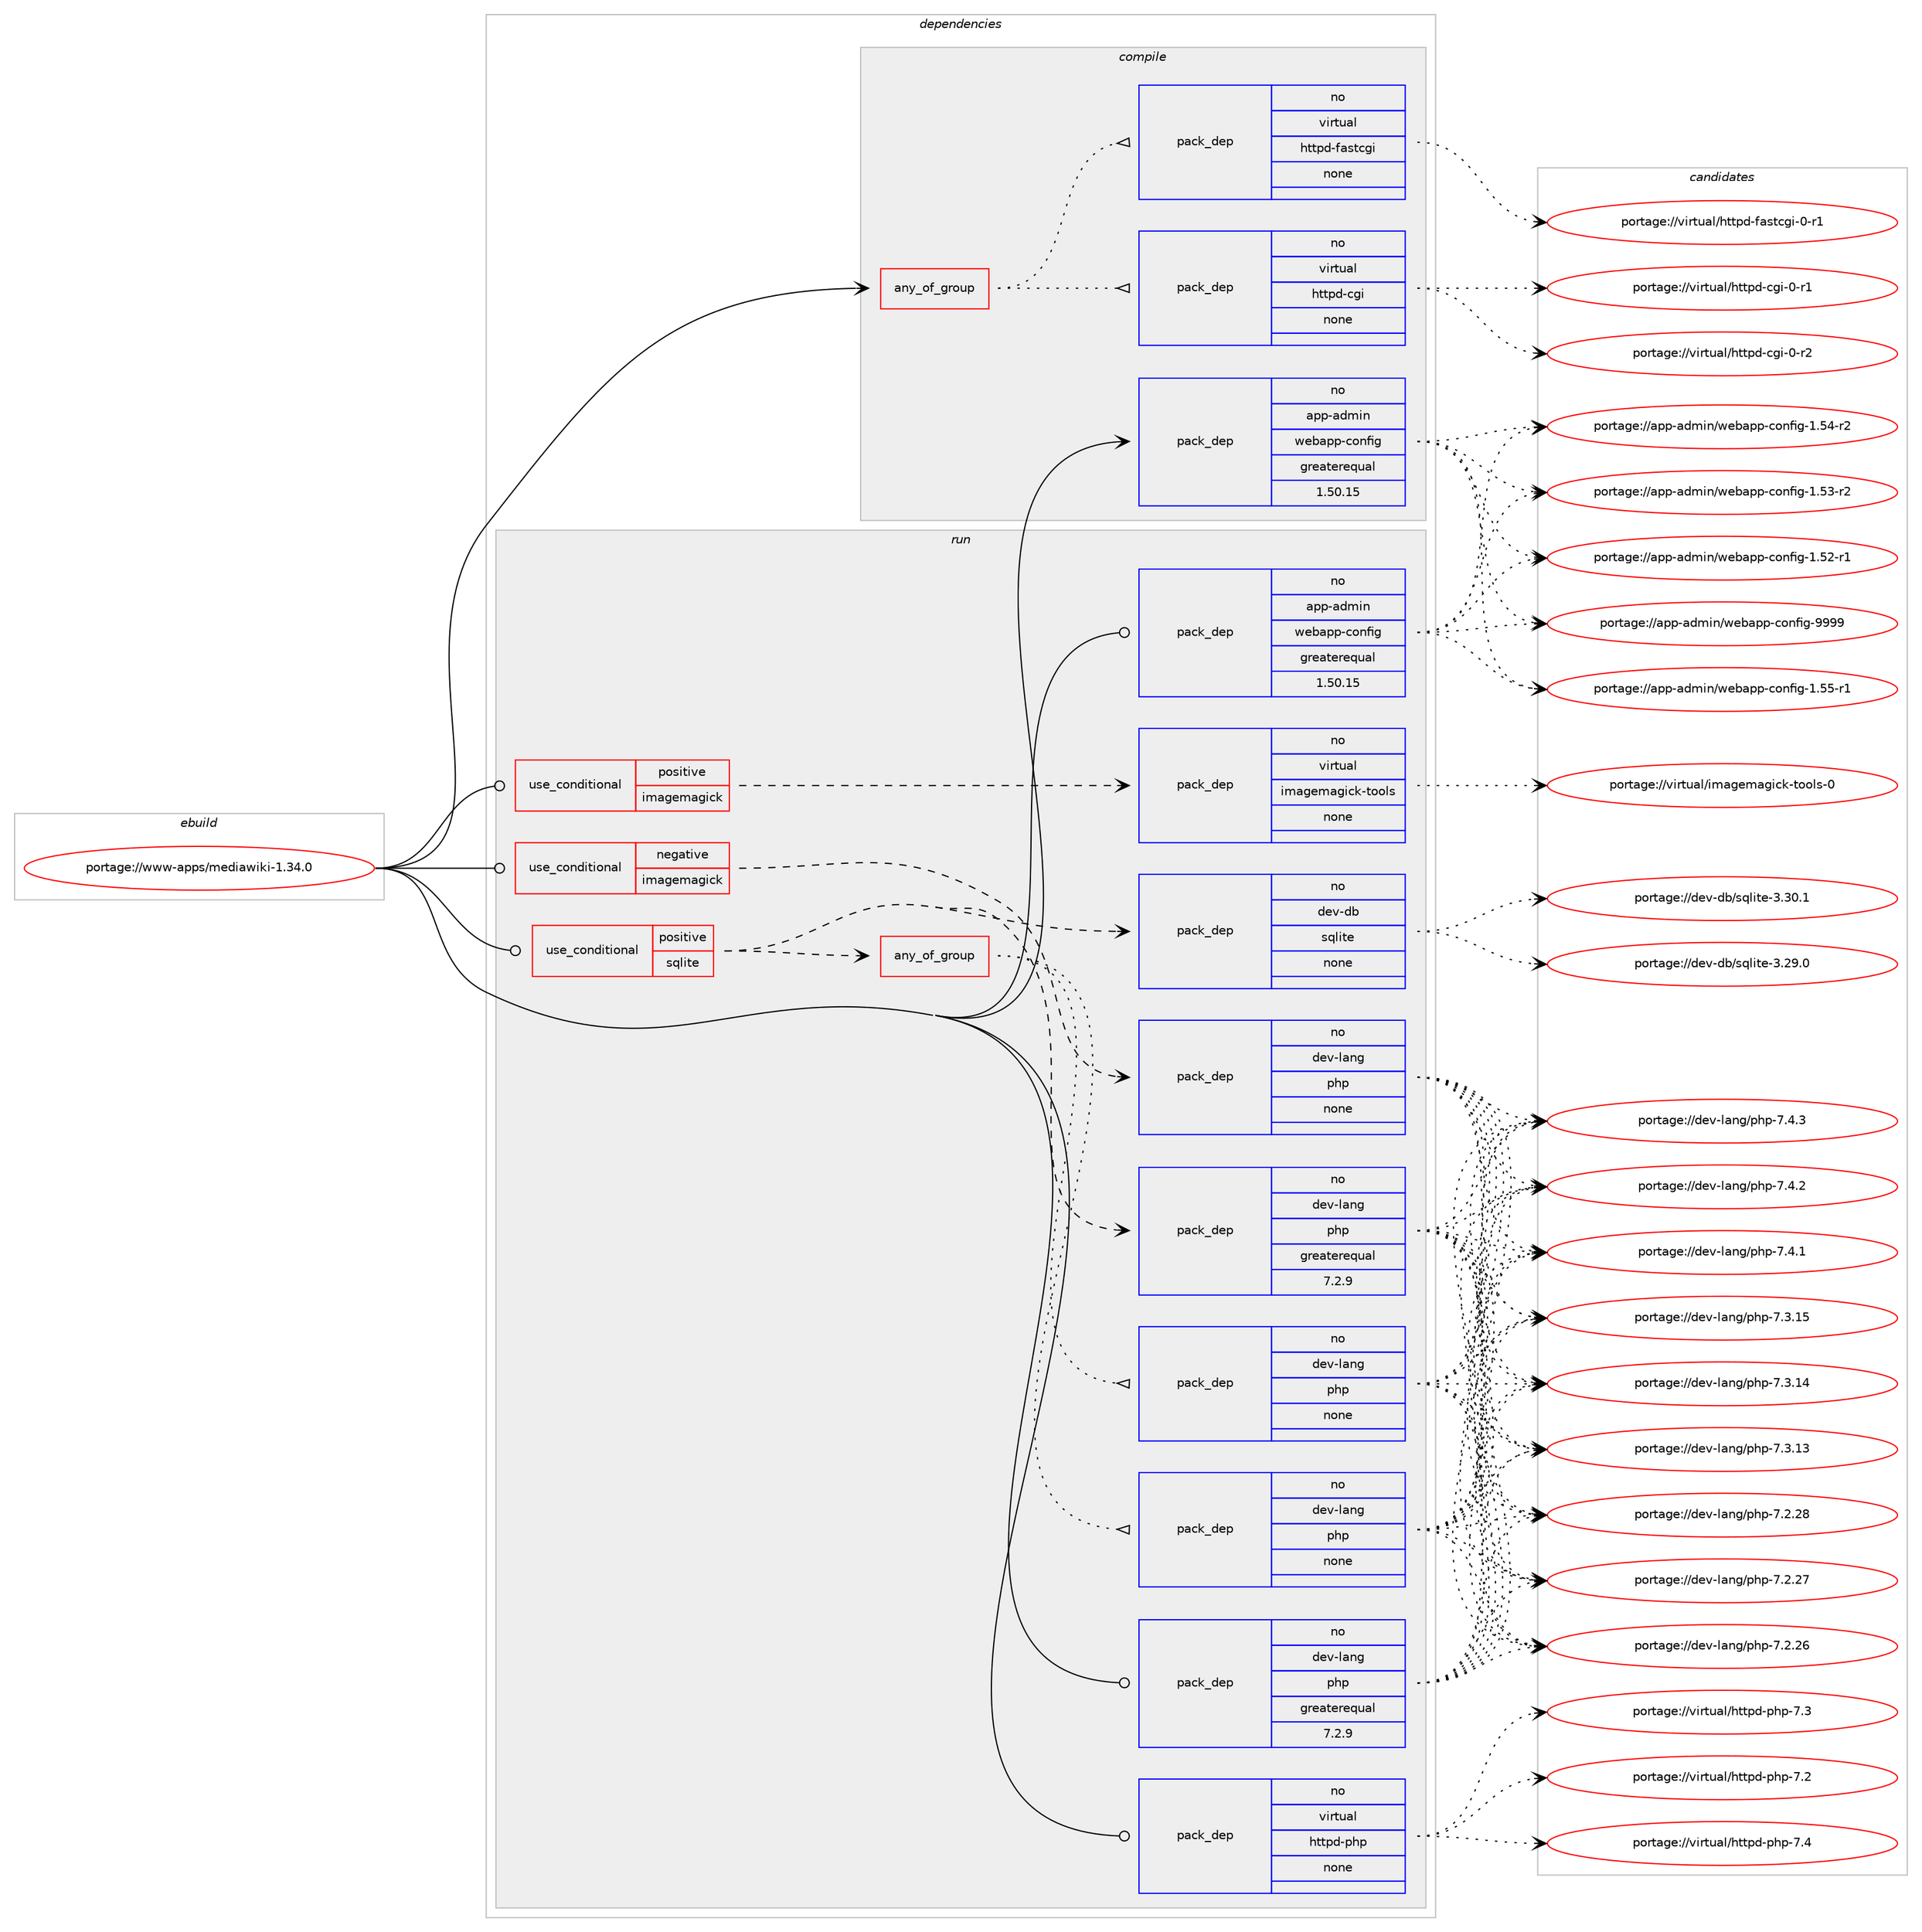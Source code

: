 digraph prolog {

# *************
# Graph options
# *************

newrank=true;
concentrate=true;
compound=true;
graph [rankdir=LR,fontname=Helvetica,fontsize=10,ranksep=1.5];#, ranksep=2.5, nodesep=0.2];
edge  [arrowhead=vee];
node  [fontname=Helvetica,fontsize=10];

# **********
# The ebuild
# **********

subgraph cluster_leftcol {
color=gray;
rank=same;
label=<<i>ebuild</i>>;
id [label="portage://www-apps/mediawiki-1.34.0", color=red, width=4, href="../www-apps/mediawiki-1.34.0.svg"];
}

# ****************
# The dependencies
# ****************

subgraph cluster_midcol {
color=gray;
label=<<i>dependencies</i>>;
subgraph cluster_compile {
fillcolor="#eeeeee";
style=filled;
label=<<i>compile</i>>;
subgraph any425 {
dependency24444 [label=<<TABLE BORDER="0" CELLBORDER="1" CELLSPACING="0" CELLPADDING="4"><TR><TD CELLPADDING="10">any_of_group</TD></TR></TABLE>>, shape=none, color=red];subgraph pack19966 {
dependency24445 [label=<<TABLE BORDER="0" CELLBORDER="1" CELLSPACING="0" CELLPADDING="4" WIDTH="220"><TR><TD ROWSPAN="6" CELLPADDING="30">pack_dep</TD></TR><TR><TD WIDTH="110">no</TD></TR><TR><TD>virtual</TD></TR><TR><TD>httpd-cgi</TD></TR><TR><TD>none</TD></TR><TR><TD></TD></TR></TABLE>>, shape=none, color=blue];
}
dependency24444:e -> dependency24445:w [weight=20,style="dotted",arrowhead="oinv"];
subgraph pack19967 {
dependency24446 [label=<<TABLE BORDER="0" CELLBORDER="1" CELLSPACING="0" CELLPADDING="4" WIDTH="220"><TR><TD ROWSPAN="6" CELLPADDING="30">pack_dep</TD></TR><TR><TD WIDTH="110">no</TD></TR><TR><TD>virtual</TD></TR><TR><TD>httpd-fastcgi</TD></TR><TR><TD>none</TD></TR><TR><TD></TD></TR></TABLE>>, shape=none, color=blue];
}
dependency24444:e -> dependency24446:w [weight=20,style="dotted",arrowhead="oinv"];
}
id:e -> dependency24444:w [weight=20,style="solid",arrowhead="vee"];
subgraph pack19968 {
dependency24447 [label=<<TABLE BORDER="0" CELLBORDER="1" CELLSPACING="0" CELLPADDING="4" WIDTH="220"><TR><TD ROWSPAN="6" CELLPADDING="30">pack_dep</TD></TR><TR><TD WIDTH="110">no</TD></TR><TR><TD>app-admin</TD></TR><TR><TD>webapp-config</TD></TR><TR><TD>greaterequal</TD></TR><TR><TD>1.50.15</TD></TR></TABLE>>, shape=none, color=blue];
}
id:e -> dependency24447:w [weight=20,style="solid",arrowhead="vee"];
}
subgraph cluster_compileandrun {
fillcolor="#eeeeee";
style=filled;
label=<<i>compile and run</i>>;
}
subgraph cluster_run {
fillcolor="#eeeeee";
style=filled;
label=<<i>run</i>>;
subgraph cond4036 {
dependency24448 [label=<<TABLE BORDER="0" CELLBORDER="1" CELLSPACING="0" CELLPADDING="4"><TR><TD ROWSPAN="3" CELLPADDING="10">use_conditional</TD></TR><TR><TD>negative</TD></TR><TR><TD>imagemagick</TD></TR></TABLE>>, shape=none, color=red];
subgraph pack19969 {
dependency24449 [label=<<TABLE BORDER="0" CELLBORDER="1" CELLSPACING="0" CELLPADDING="4" WIDTH="220"><TR><TD ROWSPAN="6" CELLPADDING="30">pack_dep</TD></TR><TR><TD WIDTH="110">no</TD></TR><TR><TD>dev-lang</TD></TR><TR><TD>php</TD></TR><TR><TD>none</TD></TR><TR><TD></TD></TR></TABLE>>, shape=none, color=blue];
}
dependency24448:e -> dependency24449:w [weight=20,style="dashed",arrowhead="vee"];
}
id:e -> dependency24448:w [weight=20,style="solid",arrowhead="odot"];
subgraph cond4037 {
dependency24450 [label=<<TABLE BORDER="0" CELLBORDER="1" CELLSPACING="0" CELLPADDING="4"><TR><TD ROWSPAN="3" CELLPADDING="10">use_conditional</TD></TR><TR><TD>positive</TD></TR><TR><TD>imagemagick</TD></TR></TABLE>>, shape=none, color=red];
subgraph pack19970 {
dependency24451 [label=<<TABLE BORDER="0" CELLBORDER="1" CELLSPACING="0" CELLPADDING="4" WIDTH="220"><TR><TD ROWSPAN="6" CELLPADDING="30">pack_dep</TD></TR><TR><TD WIDTH="110">no</TD></TR><TR><TD>virtual</TD></TR><TR><TD>imagemagick-tools</TD></TR><TR><TD>none</TD></TR><TR><TD></TD></TR></TABLE>>, shape=none, color=blue];
}
dependency24450:e -> dependency24451:w [weight=20,style="dashed",arrowhead="vee"];
}
id:e -> dependency24450:w [weight=20,style="solid",arrowhead="odot"];
subgraph cond4038 {
dependency24452 [label=<<TABLE BORDER="0" CELLBORDER="1" CELLSPACING="0" CELLPADDING="4"><TR><TD ROWSPAN="3" CELLPADDING="10">use_conditional</TD></TR><TR><TD>positive</TD></TR><TR><TD>sqlite</TD></TR></TABLE>>, shape=none, color=red];
subgraph pack19971 {
dependency24453 [label=<<TABLE BORDER="0" CELLBORDER="1" CELLSPACING="0" CELLPADDING="4" WIDTH="220"><TR><TD ROWSPAN="6" CELLPADDING="30">pack_dep</TD></TR><TR><TD WIDTH="110">no</TD></TR><TR><TD>dev-db</TD></TR><TR><TD>sqlite</TD></TR><TR><TD>none</TD></TR><TR><TD></TD></TR></TABLE>>, shape=none, color=blue];
}
dependency24452:e -> dependency24453:w [weight=20,style="dashed",arrowhead="vee"];
subgraph pack19972 {
dependency24454 [label=<<TABLE BORDER="0" CELLBORDER="1" CELLSPACING="0" CELLPADDING="4" WIDTH="220"><TR><TD ROWSPAN="6" CELLPADDING="30">pack_dep</TD></TR><TR><TD WIDTH="110">no</TD></TR><TR><TD>dev-lang</TD></TR><TR><TD>php</TD></TR><TR><TD>greaterequal</TD></TR><TR><TD>7.2.9</TD></TR></TABLE>>, shape=none, color=blue];
}
dependency24452:e -> dependency24454:w [weight=20,style="dashed",arrowhead="vee"];
subgraph any426 {
dependency24455 [label=<<TABLE BORDER="0" CELLBORDER="1" CELLSPACING="0" CELLPADDING="4"><TR><TD CELLPADDING="10">any_of_group</TD></TR></TABLE>>, shape=none, color=red];subgraph pack19973 {
dependency24456 [label=<<TABLE BORDER="0" CELLBORDER="1" CELLSPACING="0" CELLPADDING="4" WIDTH="220"><TR><TD ROWSPAN="6" CELLPADDING="30">pack_dep</TD></TR><TR><TD WIDTH="110">no</TD></TR><TR><TD>dev-lang</TD></TR><TR><TD>php</TD></TR><TR><TD>none</TD></TR><TR><TD></TD></TR></TABLE>>, shape=none, color=blue];
}
dependency24455:e -> dependency24456:w [weight=20,style="dotted",arrowhead="oinv"];
subgraph pack19974 {
dependency24457 [label=<<TABLE BORDER="0" CELLBORDER="1" CELLSPACING="0" CELLPADDING="4" WIDTH="220"><TR><TD ROWSPAN="6" CELLPADDING="30">pack_dep</TD></TR><TR><TD WIDTH="110">no</TD></TR><TR><TD>dev-lang</TD></TR><TR><TD>php</TD></TR><TR><TD>none</TD></TR><TR><TD></TD></TR></TABLE>>, shape=none, color=blue];
}
dependency24455:e -> dependency24457:w [weight=20,style="dotted",arrowhead="oinv"];
}
dependency24452:e -> dependency24455:w [weight=20,style="dashed",arrowhead="vee"];
}
id:e -> dependency24452:w [weight=20,style="solid",arrowhead="odot"];
subgraph pack19975 {
dependency24458 [label=<<TABLE BORDER="0" CELLBORDER="1" CELLSPACING="0" CELLPADDING="4" WIDTH="220"><TR><TD ROWSPAN="6" CELLPADDING="30">pack_dep</TD></TR><TR><TD WIDTH="110">no</TD></TR><TR><TD>app-admin</TD></TR><TR><TD>webapp-config</TD></TR><TR><TD>greaterequal</TD></TR><TR><TD>1.50.15</TD></TR></TABLE>>, shape=none, color=blue];
}
id:e -> dependency24458:w [weight=20,style="solid",arrowhead="odot"];
subgraph pack19976 {
dependency24459 [label=<<TABLE BORDER="0" CELLBORDER="1" CELLSPACING="0" CELLPADDING="4" WIDTH="220"><TR><TD ROWSPAN="6" CELLPADDING="30">pack_dep</TD></TR><TR><TD WIDTH="110">no</TD></TR><TR><TD>dev-lang</TD></TR><TR><TD>php</TD></TR><TR><TD>greaterequal</TD></TR><TR><TD>7.2.9</TD></TR></TABLE>>, shape=none, color=blue];
}
id:e -> dependency24459:w [weight=20,style="solid",arrowhead="odot"];
subgraph pack19977 {
dependency24460 [label=<<TABLE BORDER="0" CELLBORDER="1" CELLSPACING="0" CELLPADDING="4" WIDTH="220"><TR><TD ROWSPAN="6" CELLPADDING="30">pack_dep</TD></TR><TR><TD WIDTH="110">no</TD></TR><TR><TD>virtual</TD></TR><TR><TD>httpd-php</TD></TR><TR><TD>none</TD></TR><TR><TD></TD></TR></TABLE>>, shape=none, color=blue];
}
id:e -> dependency24460:w [weight=20,style="solid",arrowhead="odot"];
}
}

# **************
# The candidates
# **************

subgraph cluster_choices {
rank=same;
color=gray;
label=<<i>candidates</i>>;

subgraph choice19966 {
color=black;
nodesep=1;
choice1181051141161179710847104116116112100459910310545484511450 [label="portage://virtual/httpd-cgi-0-r2", color=red, width=4,href="../virtual/httpd-cgi-0-r2.svg"];
choice1181051141161179710847104116116112100459910310545484511449 [label="portage://virtual/httpd-cgi-0-r1", color=red, width=4,href="../virtual/httpd-cgi-0-r1.svg"];
dependency24445:e -> choice1181051141161179710847104116116112100459910310545484511450:w [style=dotted,weight="100"];
dependency24445:e -> choice1181051141161179710847104116116112100459910310545484511449:w [style=dotted,weight="100"];
}
subgraph choice19967 {
color=black;
nodesep=1;
choice118105114116117971084710411611611210045102971151169910310545484511449 [label="portage://virtual/httpd-fastcgi-0-r1", color=red, width=4,href="../virtual/httpd-fastcgi-0-r1.svg"];
dependency24446:e -> choice118105114116117971084710411611611210045102971151169910310545484511449:w [style=dotted,weight="100"];
}
subgraph choice19968 {
color=black;
nodesep=1;
choice97112112459710010910511047119101989711211245991111101021051034557575757 [label="portage://app-admin/webapp-config-9999", color=red, width=4,href="../app-admin/webapp-config-9999.svg"];
choice971121124597100109105110471191019897112112459911111010210510345494653534511449 [label="portage://app-admin/webapp-config-1.55-r1", color=red, width=4,href="../app-admin/webapp-config-1.55-r1.svg"];
choice971121124597100109105110471191019897112112459911111010210510345494653524511450 [label="portage://app-admin/webapp-config-1.54-r2", color=red, width=4,href="../app-admin/webapp-config-1.54-r2.svg"];
choice971121124597100109105110471191019897112112459911111010210510345494653514511450 [label="portage://app-admin/webapp-config-1.53-r2", color=red, width=4,href="../app-admin/webapp-config-1.53-r2.svg"];
choice971121124597100109105110471191019897112112459911111010210510345494653504511449 [label="portage://app-admin/webapp-config-1.52-r1", color=red, width=4,href="../app-admin/webapp-config-1.52-r1.svg"];
dependency24447:e -> choice97112112459710010910511047119101989711211245991111101021051034557575757:w [style=dotted,weight="100"];
dependency24447:e -> choice971121124597100109105110471191019897112112459911111010210510345494653534511449:w [style=dotted,weight="100"];
dependency24447:e -> choice971121124597100109105110471191019897112112459911111010210510345494653524511450:w [style=dotted,weight="100"];
dependency24447:e -> choice971121124597100109105110471191019897112112459911111010210510345494653514511450:w [style=dotted,weight="100"];
dependency24447:e -> choice971121124597100109105110471191019897112112459911111010210510345494653504511449:w [style=dotted,weight="100"];
}
subgraph choice19969 {
color=black;
nodesep=1;
choice100101118451089711010347112104112455546524651 [label="portage://dev-lang/php-7.4.3", color=red, width=4,href="../dev-lang/php-7.4.3.svg"];
choice100101118451089711010347112104112455546524650 [label="portage://dev-lang/php-7.4.2", color=red, width=4,href="../dev-lang/php-7.4.2.svg"];
choice100101118451089711010347112104112455546524649 [label="portage://dev-lang/php-7.4.1", color=red, width=4,href="../dev-lang/php-7.4.1.svg"];
choice10010111845108971101034711210411245554651464953 [label="portage://dev-lang/php-7.3.15", color=red, width=4,href="../dev-lang/php-7.3.15.svg"];
choice10010111845108971101034711210411245554651464952 [label="portage://dev-lang/php-7.3.14", color=red, width=4,href="../dev-lang/php-7.3.14.svg"];
choice10010111845108971101034711210411245554651464951 [label="portage://dev-lang/php-7.3.13", color=red, width=4,href="../dev-lang/php-7.3.13.svg"];
choice10010111845108971101034711210411245554650465056 [label="portage://dev-lang/php-7.2.28", color=red, width=4,href="../dev-lang/php-7.2.28.svg"];
choice10010111845108971101034711210411245554650465055 [label="portage://dev-lang/php-7.2.27", color=red, width=4,href="../dev-lang/php-7.2.27.svg"];
choice10010111845108971101034711210411245554650465054 [label="portage://dev-lang/php-7.2.26", color=red, width=4,href="../dev-lang/php-7.2.26.svg"];
dependency24449:e -> choice100101118451089711010347112104112455546524651:w [style=dotted,weight="100"];
dependency24449:e -> choice100101118451089711010347112104112455546524650:w [style=dotted,weight="100"];
dependency24449:e -> choice100101118451089711010347112104112455546524649:w [style=dotted,weight="100"];
dependency24449:e -> choice10010111845108971101034711210411245554651464953:w [style=dotted,weight="100"];
dependency24449:e -> choice10010111845108971101034711210411245554651464952:w [style=dotted,weight="100"];
dependency24449:e -> choice10010111845108971101034711210411245554651464951:w [style=dotted,weight="100"];
dependency24449:e -> choice10010111845108971101034711210411245554650465056:w [style=dotted,weight="100"];
dependency24449:e -> choice10010111845108971101034711210411245554650465055:w [style=dotted,weight="100"];
dependency24449:e -> choice10010111845108971101034711210411245554650465054:w [style=dotted,weight="100"];
}
subgraph choice19970 {
color=black;
nodesep=1;
choice1181051141161179710847105109971031011099710310599107451161111111081154548 [label="portage://virtual/imagemagick-tools-0", color=red, width=4,href="../virtual/imagemagick-tools-0.svg"];
dependency24451:e -> choice1181051141161179710847105109971031011099710310599107451161111111081154548:w [style=dotted,weight="100"];
}
subgraph choice19971 {
color=black;
nodesep=1;
choice10010111845100984711511310810511610145514651484649 [label="portage://dev-db/sqlite-3.30.1", color=red, width=4,href="../dev-db/sqlite-3.30.1.svg"];
choice10010111845100984711511310810511610145514650574648 [label="portage://dev-db/sqlite-3.29.0", color=red, width=4,href="../dev-db/sqlite-3.29.0.svg"];
dependency24453:e -> choice10010111845100984711511310810511610145514651484649:w [style=dotted,weight="100"];
dependency24453:e -> choice10010111845100984711511310810511610145514650574648:w [style=dotted,weight="100"];
}
subgraph choice19972 {
color=black;
nodesep=1;
choice100101118451089711010347112104112455546524651 [label="portage://dev-lang/php-7.4.3", color=red, width=4,href="../dev-lang/php-7.4.3.svg"];
choice100101118451089711010347112104112455546524650 [label="portage://dev-lang/php-7.4.2", color=red, width=4,href="../dev-lang/php-7.4.2.svg"];
choice100101118451089711010347112104112455546524649 [label="portage://dev-lang/php-7.4.1", color=red, width=4,href="../dev-lang/php-7.4.1.svg"];
choice10010111845108971101034711210411245554651464953 [label="portage://dev-lang/php-7.3.15", color=red, width=4,href="../dev-lang/php-7.3.15.svg"];
choice10010111845108971101034711210411245554651464952 [label="portage://dev-lang/php-7.3.14", color=red, width=4,href="../dev-lang/php-7.3.14.svg"];
choice10010111845108971101034711210411245554651464951 [label="portage://dev-lang/php-7.3.13", color=red, width=4,href="../dev-lang/php-7.3.13.svg"];
choice10010111845108971101034711210411245554650465056 [label="portage://dev-lang/php-7.2.28", color=red, width=4,href="../dev-lang/php-7.2.28.svg"];
choice10010111845108971101034711210411245554650465055 [label="portage://dev-lang/php-7.2.27", color=red, width=4,href="../dev-lang/php-7.2.27.svg"];
choice10010111845108971101034711210411245554650465054 [label="portage://dev-lang/php-7.2.26", color=red, width=4,href="../dev-lang/php-7.2.26.svg"];
dependency24454:e -> choice100101118451089711010347112104112455546524651:w [style=dotted,weight="100"];
dependency24454:e -> choice100101118451089711010347112104112455546524650:w [style=dotted,weight="100"];
dependency24454:e -> choice100101118451089711010347112104112455546524649:w [style=dotted,weight="100"];
dependency24454:e -> choice10010111845108971101034711210411245554651464953:w [style=dotted,weight="100"];
dependency24454:e -> choice10010111845108971101034711210411245554651464952:w [style=dotted,weight="100"];
dependency24454:e -> choice10010111845108971101034711210411245554651464951:w [style=dotted,weight="100"];
dependency24454:e -> choice10010111845108971101034711210411245554650465056:w [style=dotted,weight="100"];
dependency24454:e -> choice10010111845108971101034711210411245554650465055:w [style=dotted,weight="100"];
dependency24454:e -> choice10010111845108971101034711210411245554650465054:w [style=dotted,weight="100"];
}
subgraph choice19973 {
color=black;
nodesep=1;
choice100101118451089711010347112104112455546524651 [label="portage://dev-lang/php-7.4.3", color=red, width=4,href="../dev-lang/php-7.4.3.svg"];
choice100101118451089711010347112104112455546524650 [label="portage://dev-lang/php-7.4.2", color=red, width=4,href="../dev-lang/php-7.4.2.svg"];
choice100101118451089711010347112104112455546524649 [label="portage://dev-lang/php-7.4.1", color=red, width=4,href="../dev-lang/php-7.4.1.svg"];
choice10010111845108971101034711210411245554651464953 [label="portage://dev-lang/php-7.3.15", color=red, width=4,href="../dev-lang/php-7.3.15.svg"];
choice10010111845108971101034711210411245554651464952 [label="portage://dev-lang/php-7.3.14", color=red, width=4,href="../dev-lang/php-7.3.14.svg"];
choice10010111845108971101034711210411245554651464951 [label="portage://dev-lang/php-7.3.13", color=red, width=4,href="../dev-lang/php-7.3.13.svg"];
choice10010111845108971101034711210411245554650465056 [label="portage://dev-lang/php-7.2.28", color=red, width=4,href="../dev-lang/php-7.2.28.svg"];
choice10010111845108971101034711210411245554650465055 [label="portage://dev-lang/php-7.2.27", color=red, width=4,href="../dev-lang/php-7.2.27.svg"];
choice10010111845108971101034711210411245554650465054 [label="portage://dev-lang/php-7.2.26", color=red, width=4,href="../dev-lang/php-7.2.26.svg"];
dependency24456:e -> choice100101118451089711010347112104112455546524651:w [style=dotted,weight="100"];
dependency24456:e -> choice100101118451089711010347112104112455546524650:w [style=dotted,weight="100"];
dependency24456:e -> choice100101118451089711010347112104112455546524649:w [style=dotted,weight="100"];
dependency24456:e -> choice10010111845108971101034711210411245554651464953:w [style=dotted,weight="100"];
dependency24456:e -> choice10010111845108971101034711210411245554651464952:w [style=dotted,weight="100"];
dependency24456:e -> choice10010111845108971101034711210411245554651464951:w [style=dotted,weight="100"];
dependency24456:e -> choice10010111845108971101034711210411245554650465056:w [style=dotted,weight="100"];
dependency24456:e -> choice10010111845108971101034711210411245554650465055:w [style=dotted,weight="100"];
dependency24456:e -> choice10010111845108971101034711210411245554650465054:w [style=dotted,weight="100"];
}
subgraph choice19974 {
color=black;
nodesep=1;
choice100101118451089711010347112104112455546524651 [label="portage://dev-lang/php-7.4.3", color=red, width=4,href="../dev-lang/php-7.4.3.svg"];
choice100101118451089711010347112104112455546524650 [label="portage://dev-lang/php-7.4.2", color=red, width=4,href="../dev-lang/php-7.4.2.svg"];
choice100101118451089711010347112104112455546524649 [label="portage://dev-lang/php-7.4.1", color=red, width=4,href="../dev-lang/php-7.4.1.svg"];
choice10010111845108971101034711210411245554651464953 [label="portage://dev-lang/php-7.3.15", color=red, width=4,href="../dev-lang/php-7.3.15.svg"];
choice10010111845108971101034711210411245554651464952 [label="portage://dev-lang/php-7.3.14", color=red, width=4,href="../dev-lang/php-7.3.14.svg"];
choice10010111845108971101034711210411245554651464951 [label="portage://dev-lang/php-7.3.13", color=red, width=4,href="../dev-lang/php-7.3.13.svg"];
choice10010111845108971101034711210411245554650465056 [label="portage://dev-lang/php-7.2.28", color=red, width=4,href="../dev-lang/php-7.2.28.svg"];
choice10010111845108971101034711210411245554650465055 [label="portage://dev-lang/php-7.2.27", color=red, width=4,href="../dev-lang/php-7.2.27.svg"];
choice10010111845108971101034711210411245554650465054 [label="portage://dev-lang/php-7.2.26", color=red, width=4,href="../dev-lang/php-7.2.26.svg"];
dependency24457:e -> choice100101118451089711010347112104112455546524651:w [style=dotted,weight="100"];
dependency24457:e -> choice100101118451089711010347112104112455546524650:w [style=dotted,weight="100"];
dependency24457:e -> choice100101118451089711010347112104112455546524649:w [style=dotted,weight="100"];
dependency24457:e -> choice10010111845108971101034711210411245554651464953:w [style=dotted,weight="100"];
dependency24457:e -> choice10010111845108971101034711210411245554651464952:w [style=dotted,weight="100"];
dependency24457:e -> choice10010111845108971101034711210411245554651464951:w [style=dotted,weight="100"];
dependency24457:e -> choice10010111845108971101034711210411245554650465056:w [style=dotted,weight="100"];
dependency24457:e -> choice10010111845108971101034711210411245554650465055:w [style=dotted,weight="100"];
dependency24457:e -> choice10010111845108971101034711210411245554650465054:w [style=dotted,weight="100"];
}
subgraph choice19975 {
color=black;
nodesep=1;
choice97112112459710010910511047119101989711211245991111101021051034557575757 [label="portage://app-admin/webapp-config-9999", color=red, width=4,href="../app-admin/webapp-config-9999.svg"];
choice971121124597100109105110471191019897112112459911111010210510345494653534511449 [label="portage://app-admin/webapp-config-1.55-r1", color=red, width=4,href="../app-admin/webapp-config-1.55-r1.svg"];
choice971121124597100109105110471191019897112112459911111010210510345494653524511450 [label="portage://app-admin/webapp-config-1.54-r2", color=red, width=4,href="../app-admin/webapp-config-1.54-r2.svg"];
choice971121124597100109105110471191019897112112459911111010210510345494653514511450 [label="portage://app-admin/webapp-config-1.53-r2", color=red, width=4,href="../app-admin/webapp-config-1.53-r2.svg"];
choice971121124597100109105110471191019897112112459911111010210510345494653504511449 [label="portage://app-admin/webapp-config-1.52-r1", color=red, width=4,href="../app-admin/webapp-config-1.52-r1.svg"];
dependency24458:e -> choice97112112459710010910511047119101989711211245991111101021051034557575757:w [style=dotted,weight="100"];
dependency24458:e -> choice971121124597100109105110471191019897112112459911111010210510345494653534511449:w [style=dotted,weight="100"];
dependency24458:e -> choice971121124597100109105110471191019897112112459911111010210510345494653524511450:w [style=dotted,weight="100"];
dependency24458:e -> choice971121124597100109105110471191019897112112459911111010210510345494653514511450:w [style=dotted,weight="100"];
dependency24458:e -> choice971121124597100109105110471191019897112112459911111010210510345494653504511449:w [style=dotted,weight="100"];
}
subgraph choice19976 {
color=black;
nodesep=1;
choice100101118451089711010347112104112455546524651 [label="portage://dev-lang/php-7.4.3", color=red, width=4,href="../dev-lang/php-7.4.3.svg"];
choice100101118451089711010347112104112455546524650 [label="portage://dev-lang/php-7.4.2", color=red, width=4,href="../dev-lang/php-7.4.2.svg"];
choice100101118451089711010347112104112455546524649 [label="portage://dev-lang/php-7.4.1", color=red, width=4,href="../dev-lang/php-7.4.1.svg"];
choice10010111845108971101034711210411245554651464953 [label="portage://dev-lang/php-7.3.15", color=red, width=4,href="../dev-lang/php-7.3.15.svg"];
choice10010111845108971101034711210411245554651464952 [label="portage://dev-lang/php-7.3.14", color=red, width=4,href="../dev-lang/php-7.3.14.svg"];
choice10010111845108971101034711210411245554651464951 [label="portage://dev-lang/php-7.3.13", color=red, width=4,href="../dev-lang/php-7.3.13.svg"];
choice10010111845108971101034711210411245554650465056 [label="portage://dev-lang/php-7.2.28", color=red, width=4,href="../dev-lang/php-7.2.28.svg"];
choice10010111845108971101034711210411245554650465055 [label="portage://dev-lang/php-7.2.27", color=red, width=4,href="../dev-lang/php-7.2.27.svg"];
choice10010111845108971101034711210411245554650465054 [label="portage://dev-lang/php-7.2.26", color=red, width=4,href="../dev-lang/php-7.2.26.svg"];
dependency24459:e -> choice100101118451089711010347112104112455546524651:w [style=dotted,weight="100"];
dependency24459:e -> choice100101118451089711010347112104112455546524650:w [style=dotted,weight="100"];
dependency24459:e -> choice100101118451089711010347112104112455546524649:w [style=dotted,weight="100"];
dependency24459:e -> choice10010111845108971101034711210411245554651464953:w [style=dotted,weight="100"];
dependency24459:e -> choice10010111845108971101034711210411245554651464952:w [style=dotted,weight="100"];
dependency24459:e -> choice10010111845108971101034711210411245554651464951:w [style=dotted,weight="100"];
dependency24459:e -> choice10010111845108971101034711210411245554650465056:w [style=dotted,weight="100"];
dependency24459:e -> choice10010111845108971101034711210411245554650465055:w [style=dotted,weight="100"];
dependency24459:e -> choice10010111845108971101034711210411245554650465054:w [style=dotted,weight="100"];
}
subgraph choice19977 {
color=black;
nodesep=1;
choice11810511411611797108471041161161121004511210411245554652 [label="portage://virtual/httpd-php-7.4", color=red, width=4,href="../virtual/httpd-php-7.4.svg"];
choice11810511411611797108471041161161121004511210411245554651 [label="portage://virtual/httpd-php-7.3", color=red, width=4,href="../virtual/httpd-php-7.3.svg"];
choice11810511411611797108471041161161121004511210411245554650 [label="portage://virtual/httpd-php-7.2", color=red, width=4,href="../virtual/httpd-php-7.2.svg"];
dependency24460:e -> choice11810511411611797108471041161161121004511210411245554652:w [style=dotted,weight="100"];
dependency24460:e -> choice11810511411611797108471041161161121004511210411245554651:w [style=dotted,weight="100"];
dependency24460:e -> choice11810511411611797108471041161161121004511210411245554650:w [style=dotted,weight="100"];
}
}

}
